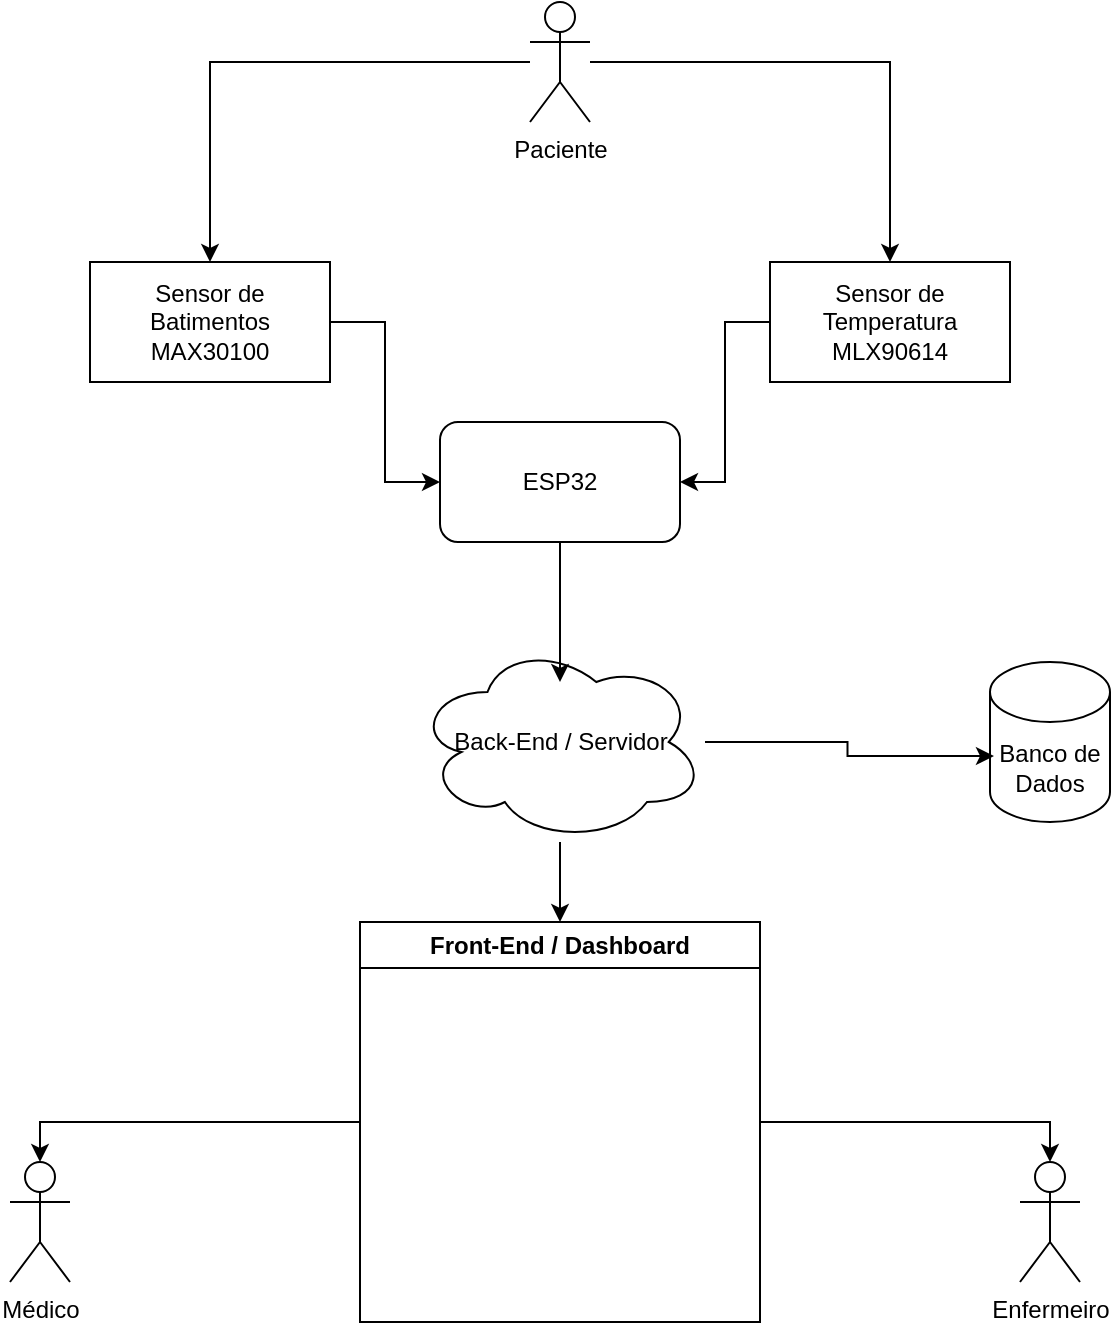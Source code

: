<mxfile version="26.2.14">
  <diagram name="Página-1" id="1HxhUpVpKpO0KGDjOgne">
    <mxGraphModel dx="1426" dy="811" grid="1" gridSize="10" guides="1" tooltips="1" connect="1" arrows="1" fold="1" page="1" pageScale="1" pageWidth="827" pageHeight="1169" math="0" shadow="0">
      <root>
        <mxCell id="0" />
        <mxCell id="1" parent="0" />
        <mxCell id="0B_SHqXhbdFJTbc_eyU5-14" style="edgeStyle=orthogonalEdgeStyle;rounded=0;orthogonalLoop=1;jettySize=auto;html=1;entryX=0.5;entryY=0;entryDx=0;entryDy=0;" parent="1" source="0B_SHqXhbdFJTbc_eyU5-1" target="0B_SHqXhbdFJTbc_eyU5-2" edge="1">
          <mxGeometry relative="1" as="geometry">
            <mxPoint x="230" y="30" as="targetPoint" />
          </mxGeometry>
        </mxCell>
        <mxCell id="0B_SHqXhbdFJTbc_eyU5-15" style="edgeStyle=orthogonalEdgeStyle;rounded=0;orthogonalLoop=1;jettySize=auto;html=1;entryX=0.5;entryY=0;entryDx=0;entryDy=0;" parent="1" source="0B_SHqXhbdFJTbc_eyU5-1" target="0B_SHqXhbdFJTbc_eyU5-3" edge="1">
          <mxGeometry relative="1" as="geometry">
            <mxPoint x="580" y="30" as="targetPoint" />
          </mxGeometry>
        </mxCell>
        <mxCell id="0B_SHqXhbdFJTbc_eyU5-1" value="Paciente" style="shape=umlActor;verticalLabelPosition=bottom;verticalAlign=top;html=1;outlineConnect=0;" parent="1" vertex="1">
          <mxGeometry x="390" width="30" height="60" as="geometry" />
        </mxCell>
        <mxCell id="0B_SHqXhbdFJTbc_eyU5-16" style="edgeStyle=orthogonalEdgeStyle;rounded=0;orthogonalLoop=1;jettySize=auto;html=1;entryX=0;entryY=0.5;entryDx=0;entryDy=0;" parent="1" source="0B_SHqXhbdFJTbc_eyU5-2" target="0B_SHqXhbdFJTbc_eyU5-4" edge="1">
          <mxGeometry relative="1" as="geometry">
            <mxPoint x="230" y="310" as="targetPoint" />
          </mxGeometry>
        </mxCell>
        <mxCell id="0B_SHqXhbdFJTbc_eyU5-2" value="Sensor de Batimentos&lt;div&gt;MAX30100&lt;/div&gt;" style="rounded=0;whiteSpace=wrap;html=1;" parent="1" vertex="1">
          <mxGeometry x="170" y="130" width="120" height="60" as="geometry" />
        </mxCell>
        <mxCell id="0B_SHqXhbdFJTbc_eyU5-17" style="edgeStyle=orthogonalEdgeStyle;rounded=0;orthogonalLoop=1;jettySize=auto;html=1;entryX=1;entryY=0.5;entryDx=0;entryDy=0;" parent="1" source="0B_SHqXhbdFJTbc_eyU5-3" target="0B_SHqXhbdFJTbc_eyU5-4" edge="1">
          <mxGeometry relative="1" as="geometry" />
        </mxCell>
        <mxCell id="0B_SHqXhbdFJTbc_eyU5-3" value="Sensor de Temperatura&lt;div&gt;MLX90614&lt;/div&gt;" style="rounded=0;whiteSpace=wrap;html=1;" parent="1" vertex="1">
          <mxGeometry x="510" y="130" width="120" height="60" as="geometry" />
        </mxCell>
        <mxCell id="0B_SHqXhbdFJTbc_eyU5-4" value="ESP32" style="rounded=1;whiteSpace=wrap;html=1;" parent="1" vertex="1">
          <mxGeometry x="345" y="210" width="120" height="60" as="geometry" />
        </mxCell>
        <mxCell id="0B_SHqXhbdFJTbc_eyU5-21" style="edgeStyle=orthogonalEdgeStyle;rounded=0;orthogonalLoop=1;jettySize=auto;html=1;entryX=0.5;entryY=0;entryDx=0;entryDy=0;" parent="1" source="0B_SHqXhbdFJTbc_eyU5-6" target="0B_SHqXhbdFJTbc_eyU5-8" edge="1">
          <mxGeometry relative="1" as="geometry" />
        </mxCell>
        <mxCell id="0B_SHqXhbdFJTbc_eyU5-6" value="Back-End / Servidor" style="ellipse;shape=cloud;whiteSpace=wrap;html=1;" parent="1" vertex="1">
          <mxGeometry x="332.5" y="320" width="145" height="100" as="geometry" />
        </mxCell>
        <mxCell id="0B_SHqXhbdFJTbc_eyU5-7" value="Banco de Dados" style="shape=cylinder3;whiteSpace=wrap;html=1;boundedLbl=1;backgroundOutline=1;size=15;" parent="1" vertex="1">
          <mxGeometry x="620" y="330" width="60" height="80" as="geometry" />
        </mxCell>
        <mxCell id="0B_SHqXhbdFJTbc_eyU5-8" value="Front-End / Dashboard" style="swimlane;whiteSpace=wrap;html=1;" parent="1" vertex="1">
          <mxGeometry x="305" y="460" width="200" height="200" as="geometry" />
        </mxCell>
        <mxCell id="0B_SHqXhbdFJTbc_eyU5-18" style="edgeStyle=orthogonalEdgeStyle;rounded=0;orthogonalLoop=1;jettySize=auto;html=1;exitX=0.5;exitY=1;exitDx=0;exitDy=0;entryX=0.5;entryY=0.2;entryDx=0;entryDy=0;entryPerimeter=0;" parent="1" source="0B_SHqXhbdFJTbc_eyU5-4" target="0B_SHqXhbdFJTbc_eyU5-6" edge="1">
          <mxGeometry relative="1" as="geometry" />
        </mxCell>
        <mxCell id="0B_SHqXhbdFJTbc_eyU5-20" style="edgeStyle=orthogonalEdgeStyle;rounded=0;orthogonalLoop=1;jettySize=auto;html=1;entryX=0.033;entryY=0.588;entryDx=0;entryDy=0;entryPerimeter=0;" parent="1" source="0B_SHqXhbdFJTbc_eyU5-6" target="0B_SHqXhbdFJTbc_eyU5-7" edge="1">
          <mxGeometry relative="1" as="geometry" />
        </mxCell>
        <mxCell id="0B_SHqXhbdFJTbc_eyU5-22" value="Médico" style="shape=umlActor;verticalLabelPosition=bottom;verticalAlign=top;html=1;outlineConnect=0;" parent="1" vertex="1">
          <mxGeometry x="130" y="580" width="30" height="60" as="geometry" />
        </mxCell>
        <mxCell id="0B_SHqXhbdFJTbc_eyU5-23" value="Enfermeiro" style="shape=umlActor;verticalLabelPosition=bottom;verticalAlign=top;html=1;outlineConnect=0;" parent="1" vertex="1">
          <mxGeometry x="635" y="580" width="30" height="60" as="geometry" />
        </mxCell>
        <mxCell id="0B_SHqXhbdFJTbc_eyU5-24" style="edgeStyle=orthogonalEdgeStyle;rounded=0;orthogonalLoop=1;jettySize=auto;html=1;entryX=0.5;entryY=0;entryDx=0;entryDy=0;entryPerimeter=0;" parent="1" source="0B_SHqXhbdFJTbc_eyU5-8" target="0B_SHqXhbdFJTbc_eyU5-23" edge="1">
          <mxGeometry relative="1" as="geometry" />
        </mxCell>
        <mxCell id="0B_SHqXhbdFJTbc_eyU5-25" style="edgeStyle=orthogonalEdgeStyle;rounded=0;orthogonalLoop=1;jettySize=auto;html=1;entryX=0.5;entryY=0;entryDx=0;entryDy=0;entryPerimeter=0;" parent="1" source="0B_SHqXhbdFJTbc_eyU5-8" target="0B_SHqXhbdFJTbc_eyU5-22" edge="1">
          <mxGeometry relative="1" as="geometry" />
        </mxCell>
      </root>
    </mxGraphModel>
  </diagram>
</mxfile>
